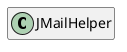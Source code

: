 @startuml
set namespaceSeparator \\
hide members
hide << alias >> circle

class JMailHelper
@enduml
